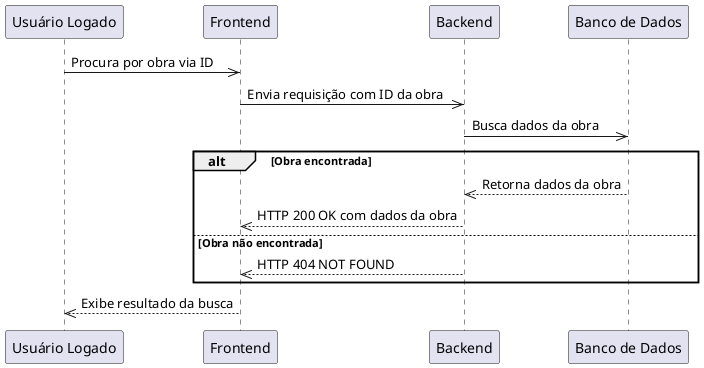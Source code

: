 @startuml
    participant Usuario as "Usuário Logado"
    participant Frontend
    participant Backend
    participant DB as "Banco de Dados"

    Usuario->>Frontend: Procura por obra via ID
    Frontend->>Backend: Envia requisição com ID da obra
    Backend->>DB: Busca dados da obra
    alt Obra encontrada
        DB-->>Backend: Retorna dados da obra
        Backend-->>Frontend: HTTP 200 OK com dados da obra
    else Obra não encontrada
        Backend-->>Frontend: HTTP 404 NOT FOUND
    end
    Frontend-->>Usuario: Exibe resultado da busca

@enduml